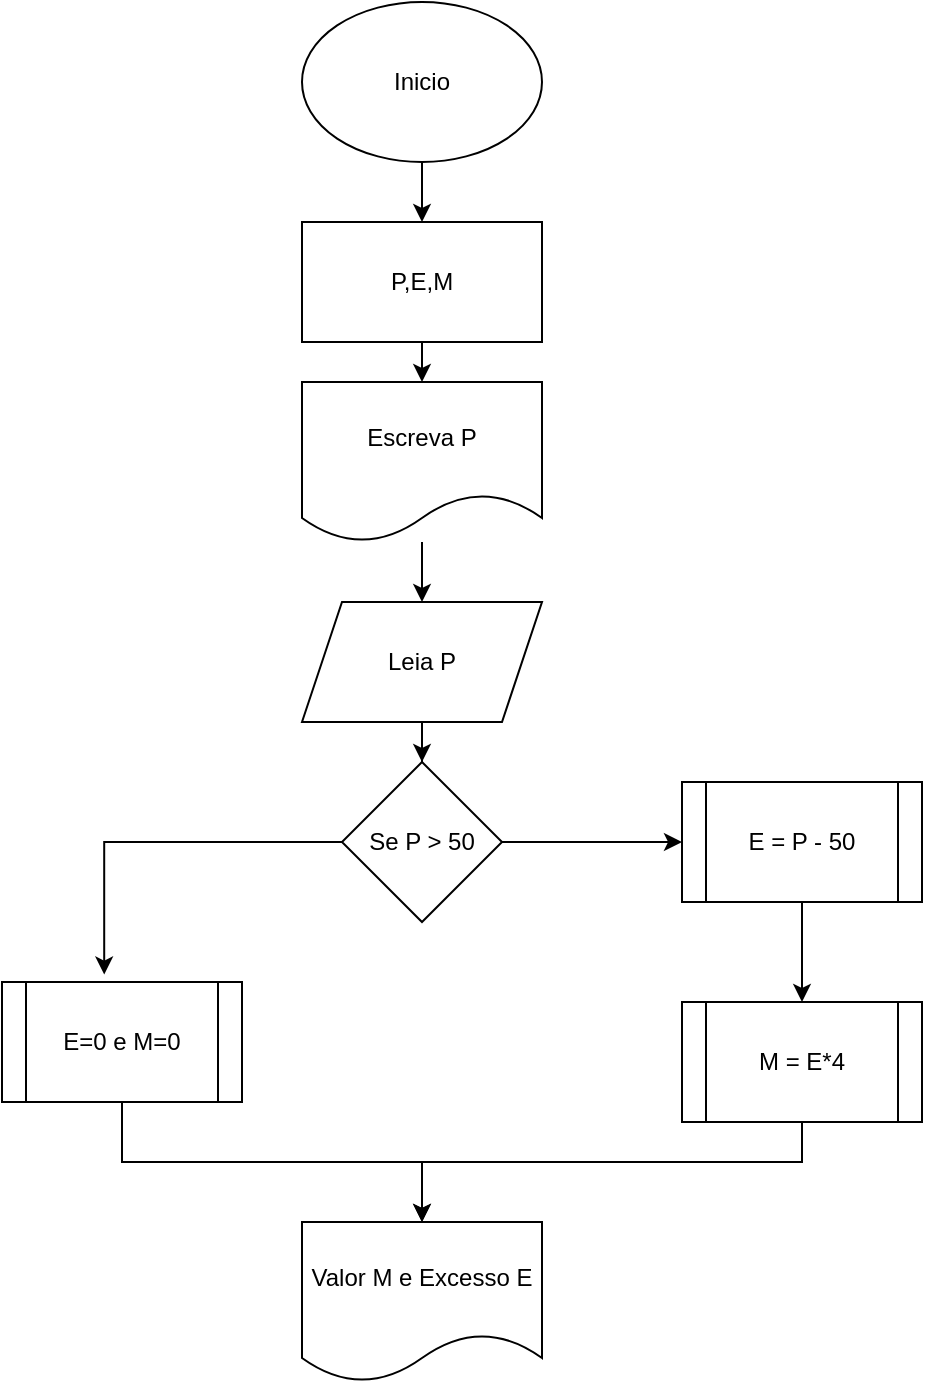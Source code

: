 <mxfile version="27.1.4">
  <diagram name="Página-1" id="d5TdXhuqiAQP_-k-uD2d">
    <mxGraphModel dx="1480" dy="874" grid="1" gridSize="10" guides="1" tooltips="1" connect="1" arrows="1" fold="1" page="1" pageScale="1" pageWidth="827" pageHeight="1169" math="0" shadow="0">
      <root>
        <mxCell id="0" />
        <mxCell id="1" parent="0" />
        <mxCell id="b2PVBUJSgyilsKvjuCGa-19" style="edgeStyle=orthogonalEdgeStyle;rounded=0;orthogonalLoop=1;jettySize=auto;html=1;entryX=0.5;entryY=0;entryDx=0;entryDy=0;" edge="1" parent="1" source="b2PVBUJSgyilsKvjuCGa-1" target="b2PVBUJSgyilsKvjuCGa-3">
          <mxGeometry relative="1" as="geometry" />
        </mxCell>
        <mxCell id="b2PVBUJSgyilsKvjuCGa-1" value="Inicio" style="ellipse;whiteSpace=wrap;html=1;" vertex="1" parent="1">
          <mxGeometry x="334" y="40" width="120" height="80" as="geometry" />
        </mxCell>
        <mxCell id="b2PVBUJSgyilsKvjuCGa-21" style="edgeStyle=orthogonalEdgeStyle;rounded=0;orthogonalLoop=1;jettySize=auto;html=1;" edge="1" parent="1" source="b2PVBUJSgyilsKvjuCGa-2" target="b2PVBUJSgyilsKvjuCGa-4">
          <mxGeometry relative="1" as="geometry" />
        </mxCell>
        <mxCell id="b2PVBUJSgyilsKvjuCGa-2" value="Escreva P" style="shape=document;whiteSpace=wrap;html=1;boundedLbl=1;" vertex="1" parent="1">
          <mxGeometry x="334" y="230" width="120" height="80" as="geometry" />
        </mxCell>
        <mxCell id="b2PVBUJSgyilsKvjuCGa-20" style="edgeStyle=orthogonalEdgeStyle;rounded=0;orthogonalLoop=1;jettySize=auto;html=1;exitX=0.5;exitY=1;exitDx=0;exitDy=0;entryX=0.5;entryY=0;entryDx=0;entryDy=0;" edge="1" parent="1" source="b2PVBUJSgyilsKvjuCGa-3" target="b2PVBUJSgyilsKvjuCGa-2">
          <mxGeometry relative="1" as="geometry" />
        </mxCell>
        <mxCell id="b2PVBUJSgyilsKvjuCGa-3" value="P,E,M" style="rounded=0;whiteSpace=wrap;html=1;" vertex="1" parent="1">
          <mxGeometry x="334" y="150" width="120" height="60" as="geometry" />
        </mxCell>
        <mxCell id="b2PVBUJSgyilsKvjuCGa-22" style="edgeStyle=orthogonalEdgeStyle;rounded=0;orthogonalLoop=1;jettySize=auto;html=1;exitX=0.5;exitY=1;exitDx=0;exitDy=0;" edge="1" parent="1" source="b2PVBUJSgyilsKvjuCGa-4" target="b2PVBUJSgyilsKvjuCGa-5">
          <mxGeometry relative="1" as="geometry" />
        </mxCell>
        <mxCell id="b2PVBUJSgyilsKvjuCGa-4" value="Leia P" style="shape=parallelogram;perimeter=parallelogramPerimeter;whiteSpace=wrap;html=1;fixedSize=1;" vertex="1" parent="1">
          <mxGeometry x="334" y="340" width="120" height="60" as="geometry" />
        </mxCell>
        <mxCell id="b2PVBUJSgyilsKvjuCGa-13" style="edgeStyle=orthogonalEdgeStyle;rounded=0;orthogonalLoop=1;jettySize=auto;html=1;" edge="1" parent="1" source="b2PVBUJSgyilsKvjuCGa-5" target="b2PVBUJSgyilsKvjuCGa-8">
          <mxGeometry relative="1" as="geometry" />
        </mxCell>
        <mxCell id="b2PVBUJSgyilsKvjuCGa-17" style="edgeStyle=orthogonalEdgeStyle;rounded=0;orthogonalLoop=1;jettySize=auto;html=1;entryX=0.426;entryY=-0.062;entryDx=0;entryDy=0;entryPerimeter=0;" edge="1" parent="1" source="b2PVBUJSgyilsKvjuCGa-5" target="b2PVBUJSgyilsKvjuCGa-16">
          <mxGeometry relative="1" as="geometry">
            <mxPoint x="234" y="450" as="targetPoint" />
          </mxGeometry>
        </mxCell>
        <mxCell id="b2PVBUJSgyilsKvjuCGa-5" value="Se P &amp;gt; 50" style="rhombus;whiteSpace=wrap;html=1;" vertex="1" parent="1">
          <mxGeometry x="354" y="420" width="80" height="80" as="geometry" />
        </mxCell>
        <mxCell id="b2PVBUJSgyilsKvjuCGa-14" style="edgeStyle=orthogonalEdgeStyle;rounded=0;orthogonalLoop=1;jettySize=auto;html=1;exitX=0.5;exitY=1;exitDx=0;exitDy=0;entryX=0.5;entryY=0;entryDx=0;entryDy=0;" edge="1" parent="1" source="b2PVBUJSgyilsKvjuCGa-8" target="b2PVBUJSgyilsKvjuCGa-9">
          <mxGeometry relative="1" as="geometry" />
        </mxCell>
        <mxCell id="b2PVBUJSgyilsKvjuCGa-8" value="E = P - 50" style="shape=process;whiteSpace=wrap;html=1;backgroundOutline=1;" vertex="1" parent="1">
          <mxGeometry x="524" y="430" width="120" height="60" as="geometry" />
        </mxCell>
        <mxCell id="b2PVBUJSgyilsKvjuCGa-15" style="edgeStyle=orthogonalEdgeStyle;rounded=0;orthogonalLoop=1;jettySize=auto;html=1;exitX=0.5;exitY=1;exitDx=0;exitDy=0;entryX=0.5;entryY=0;entryDx=0;entryDy=0;" edge="1" parent="1" source="b2PVBUJSgyilsKvjuCGa-9" target="b2PVBUJSgyilsKvjuCGa-10">
          <mxGeometry relative="1" as="geometry">
            <Array as="points">
              <mxPoint x="584" y="620" />
              <mxPoint x="394" y="620" />
            </Array>
          </mxGeometry>
        </mxCell>
        <mxCell id="b2PVBUJSgyilsKvjuCGa-9" value="M = E*4" style="shape=process;whiteSpace=wrap;html=1;backgroundOutline=1;" vertex="1" parent="1">
          <mxGeometry x="524" y="540" width="120" height="60" as="geometry" />
        </mxCell>
        <mxCell id="b2PVBUJSgyilsKvjuCGa-10" value="Valor M e Excesso E" style="shape=document;whiteSpace=wrap;html=1;boundedLbl=1;" vertex="1" parent="1">
          <mxGeometry x="334" y="650" width="120" height="80" as="geometry" />
        </mxCell>
        <mxCell id="b2PVBUJSgyilsKvjuCGa-18" style="edgeStyle=orthogonalEdgeStyle;rounded=0;orthogonalLoop=1;jettySize=auto;html=1;exitX=0.5;exitY=1;exitDx=0;exitDy=0;" edge="1" parent="1" source="b2PVBUJSgyilsKvjuCGa-16" target="b2PVBUJSgyilsKvjuCGa-10">
          <mxGeometry relative="1" as="geometry" />
        </mxCell>
        <mxCell id="b2PVBUJSgyilsKvjuCGa-16" value="E=0 e M=0" style="shape=process;whiteSpace=wrap;html=1;backgroundOutline=1;" vertex="1" parent="1">
          <mxGeometry x="184" y="530" width="120" height="60" as="geometry" />
        </mxCell>
      </root>
    </mxGraphModel>
  </diagram>
</mxfile>
